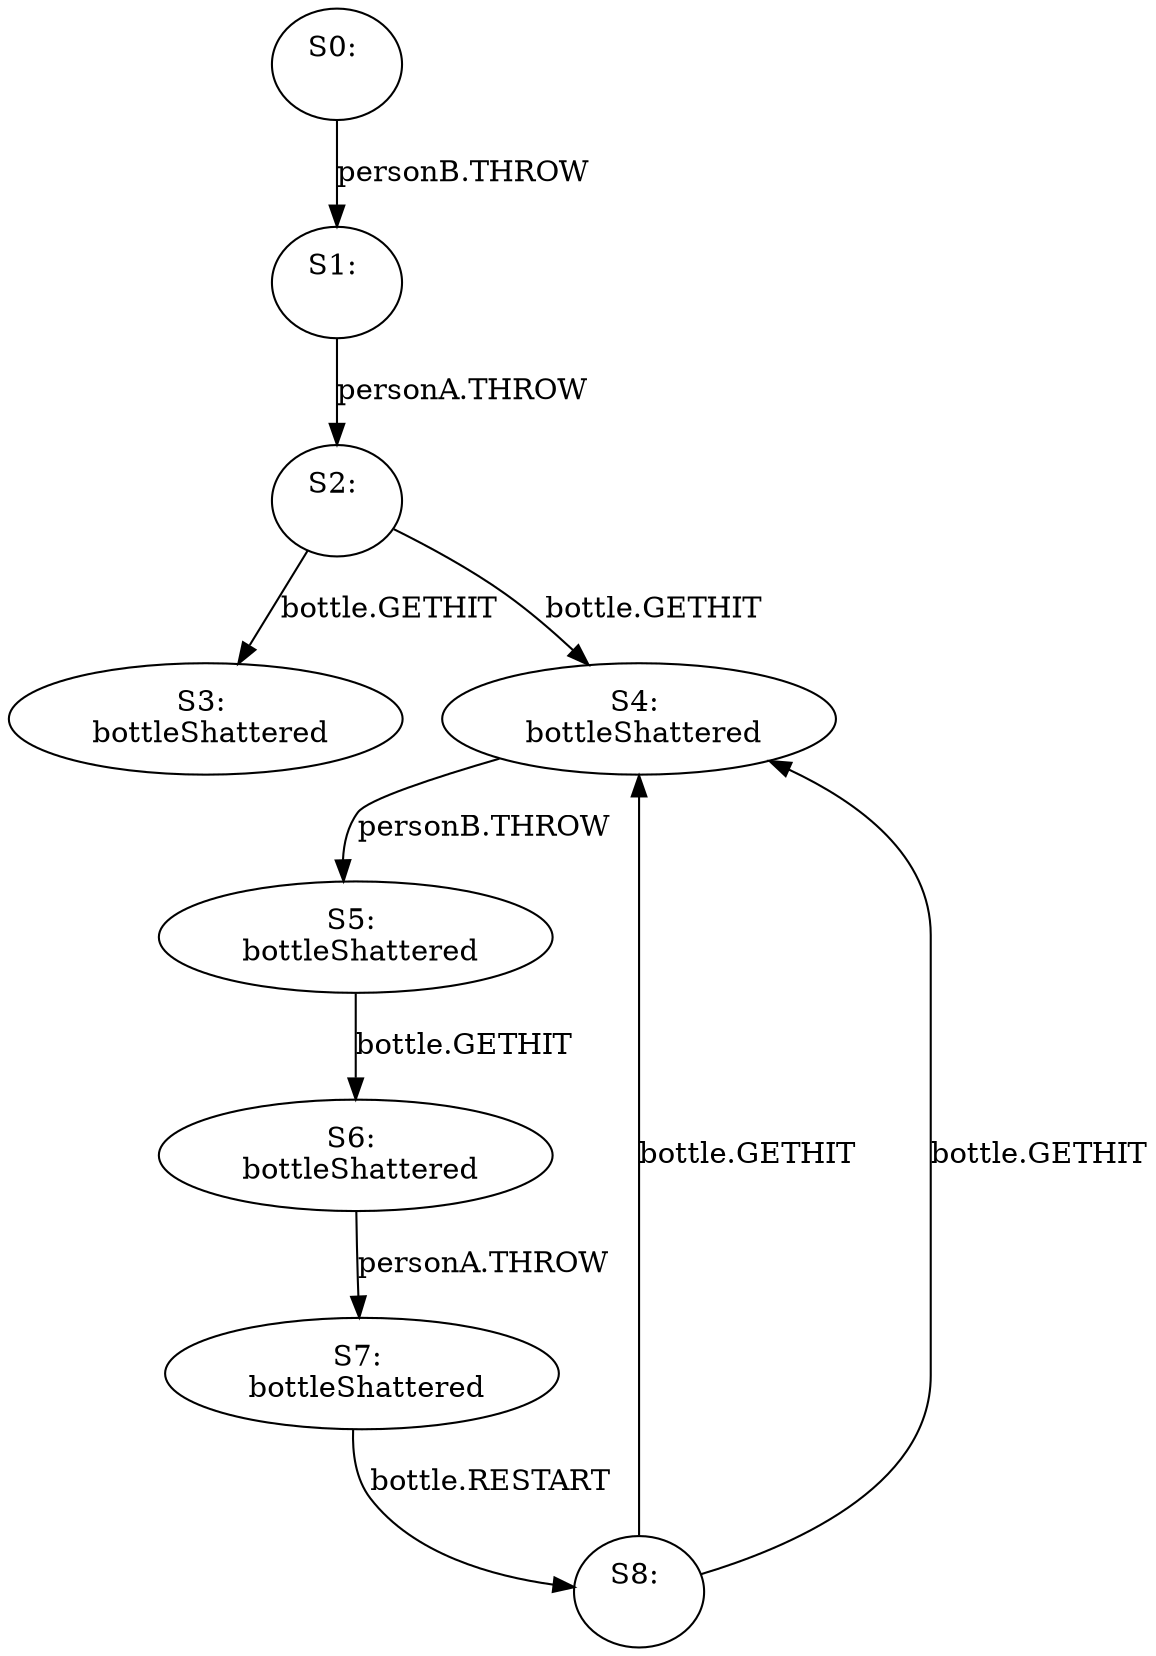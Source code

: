 digraph html {
S0[label="S0: \n "];
S1[label="S1: \n "];
S0 -> S1[label="personB.THROW"];
S2[label="S2: \n "];
S1 -> S2[label="personA.THROW"];
S3[label="S3: \n bottleShattered"];
S2 -> S3[label="bottle.GETHIT"];
S4[label="S4: \n bottleShattered"];
S2 -> S4[label="bottle.GETHIT"];
S5[label="S5: \n bottleShattered"];
S4 -> S5[label="personB.THROW"];
S6[label="S6: \n bottleShattered"];
S5 -> S6[label="bottle.GETHIT"];
S7[label="S7: \n bottleShattered"];
S6 -> S7[label="personA.THROW"];
S8[label="S8: \n "];
S7 -> S8[label="bottle.RESTART"];
S8 -> S4[label="bottle.GETHIT"];
S4[label="S4: \n bottleShattered"];
S8 -> S4[label="bottle.GETHIT"];
}